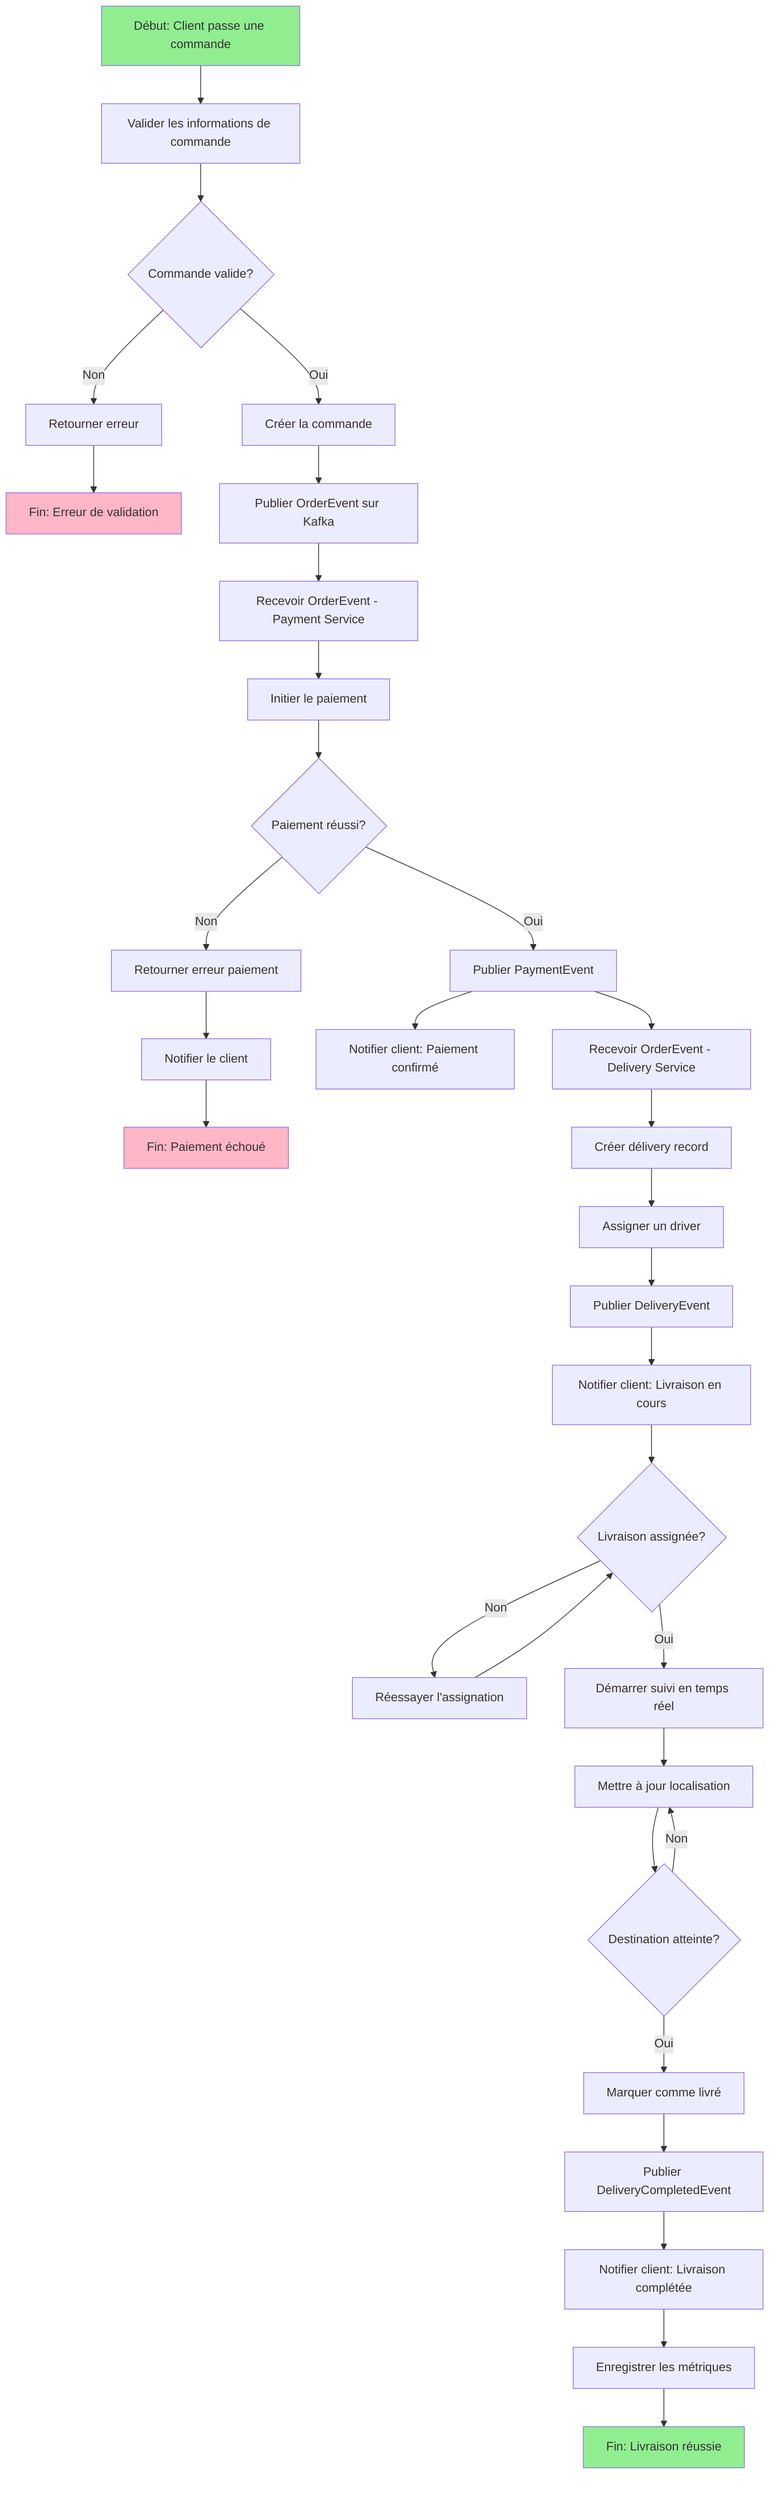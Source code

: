 graph TD
    A[Début: Client passe une commande] --> B[Valider les informations de commande]
    B --> C{Commande valide?}
    C -->|Non| D[Retourner erreur]
    D --> E[Fin: Erreur de validation]
    C -->|Oui| F[Créer la commande]
    F --> G[Publier OrderEvent sur Kafka]
    G --> H[Recevoir OrderEvent - Payment Service]
    H --> I[Initier le paiement]
    I --> J{Paiement réussi?}
    J -->|Non| K[Retourner erreur paiement]
    K --> L[Notifier le client]
    L --> M[Fin: Paiement échoué]
    J -->|Oui| N[Publier PaymentEvent]
    N --> O[Notifier client: Paiement confirmé]
    N --> P[Recevoir OrderEvent - Delivery Service]
    P --> Q[Créer délivery record]
    Q --> R[Assigner un driver]
    R --> S[Publier DeliveryEvent]
    S --> T[Notifier client: Livraison en cours]
    T --> U{Livraison assignée?}
    U -->|Non| V[Réessayer l'assignation]
    V --> U
    U -->|Oui| W[Démarrer suivi en temps réel]
    W --> X[Mettre à jour localisation]
    X --> Y{Destination atteinte?}
    Y -->|Non| X
    Y -->|Oui| Z[Marquer comme livré]
    Z --> AA[Publier DeliveryCompletedEvent]
    AA --> AB[Notifier client: Livraison complétée]
    AB --> AC[Enregistrer les métriques]
    AC --> AD[Fin: Livraison réussie]
    
    style A fill:#90EE90
    style E fill:#FFB6C6
    style M fill:#FFB6C6
    style AD fill:#90EE90